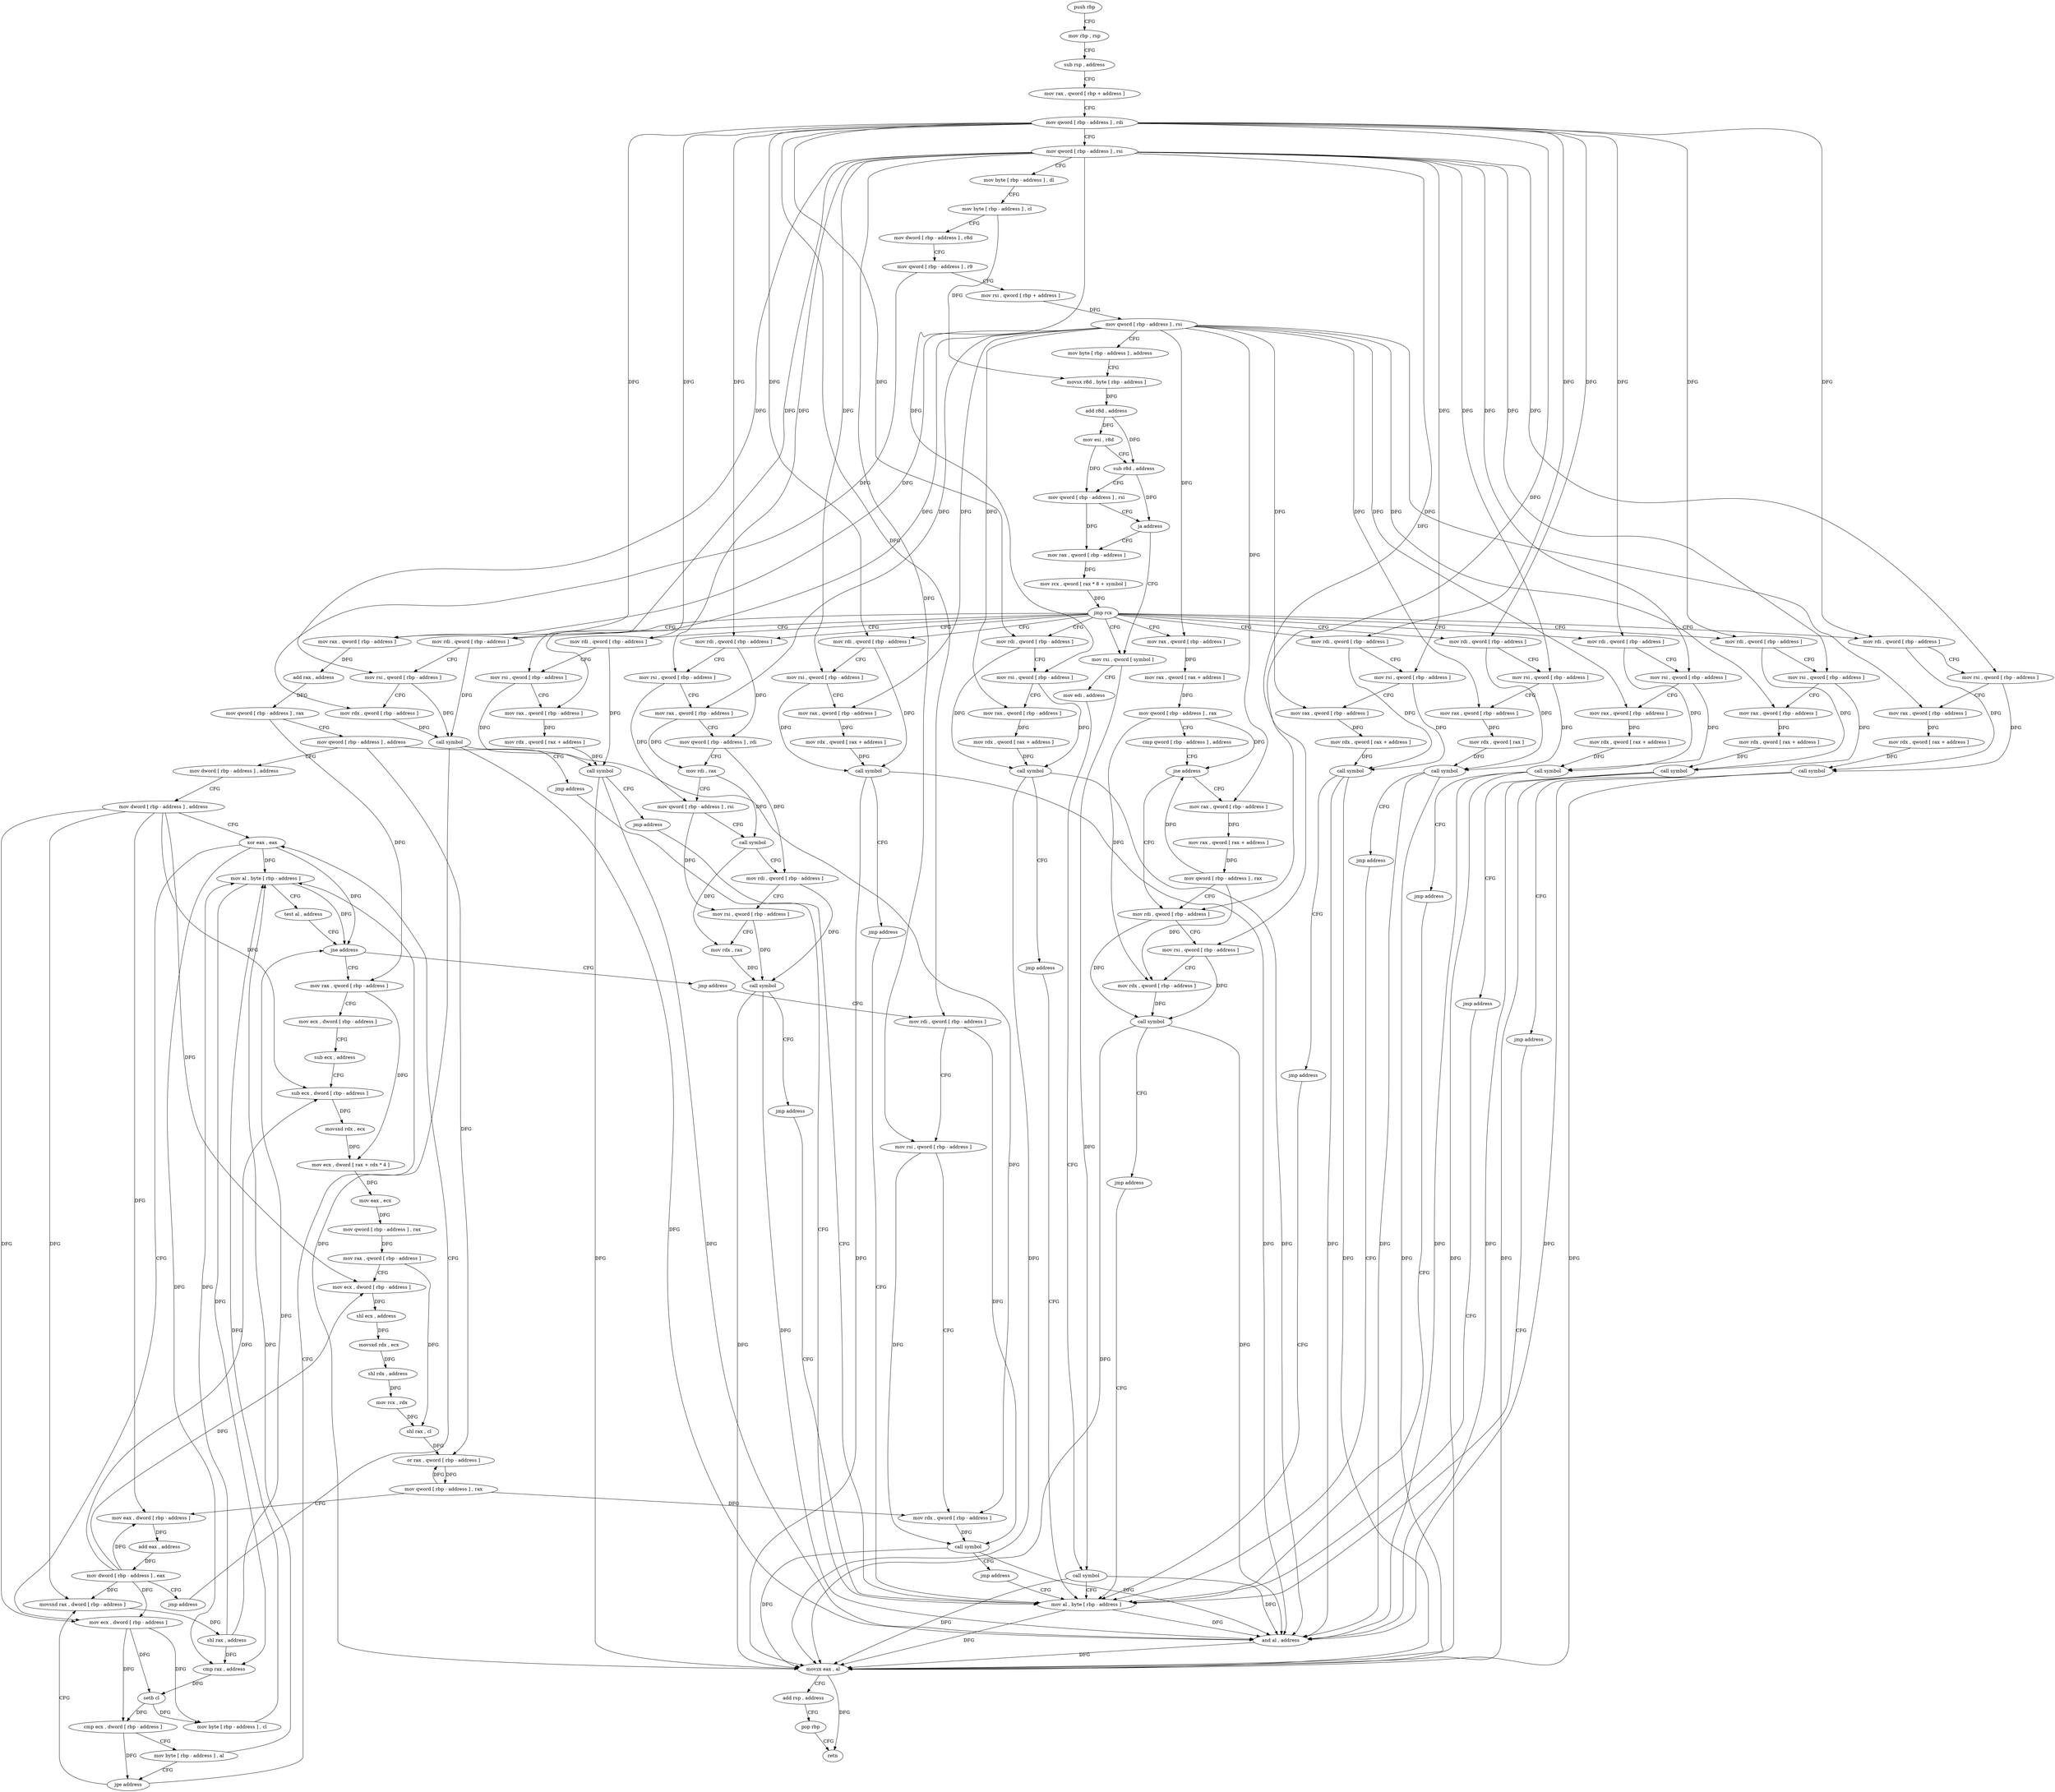 digraph "func" {
"4208656" [label = "push rbp" ]
"4208657" [label = "mov rbp , rsp" ]
"4208660" [label = "sub rsp , address" ]
"4208667" [label = "mov rax , qword [ rbp + address ]" ]
"4208671" [label = "mov qword [ rbp - address ] , rdi" ]
"4208675" [label = "mov qword [ rbp - address ] , rsi" ]
"4208679" [label = "mov byte [ rbp - address ] , dl" ]
"4208682" [label = "mov byte [ rbp - address ] , cl" ]
"4208685" [label = "mov dword [ rbp - address ] , r8d" ]
"4208689" [label = "mov qword [ rbp - address ] , r9" ]
"4208693" [label = "mov rsi , qword [ rbp + address ]" ]
"4208697" [label = "mov qword [ rbp - address ] , rsi" ]
"4208701" [label = "mov byte [ rbp - address ] , address" ]
"4208705" [label = "movsx r8d , byte [ rbp - address ]" ]
"4208710" [label = "add r8d , address" ]
"4208714" [label = "mov esi , r8d" ]
"4208717" [label = "sub r8d , address" ]
"4208721" [label = "mov qword [ rbp - address ] , rsi" ]
"4208725" [label = "ja address" ]
"4209259" [label = "mov rsi , qword [ symbol ]" ]
"4208731" [label = "mov rax , qword [ rbp - address ]" ]
"4209267" [label = "mov edi , address" ]
"4209272" [label = "call symbol" ]
"4209277" [label = "mov al , byte [ rbp - address ]" ]
"4208735" [label = "mov rcx , qword [ rax * 8 + symbol ]" ]
"4208743" [label = "jmp rcx" ]
"4208745" [label = "mov rdi , qword [ rbp - address ]" ]
"4208767" [label = "mov rax , qword [ rbp - address ]" ]
"4208946" [label = "mov rdi , qword [ rbp - address ]" ]
"4208972" [label = "mov rdi , qword [ rbp - address ]" ]
"4208997" [label = "mov rdi , qword [ rbp - address ]" ]
"4209046" [label = "mov rdi , qword [ rbp - address ]" ]
"4209072" [label = "mov rdi , qword [ rbp - address ]" ]
"4209098" [label = "mov rdi , qword [ rbp - address ]" ]
"4209124" [label = "mov rdi , qword [ rbp - address ]" ]
"4209150" [label = "mov rax , qword [ rbp - address ]" ]
"4209207" [label = "mov rdi , qword [ rbp - address ]" ]
"4209233" [label = "mov rdi , qword [ rbp - address ]" ]
"4208749" [label = "mov rsi , qword [ rbp - address ]" ]
"4208753" [label = "mov rdx , qword [ rbp - address ]" ]
"4208757" [label = "call symbol" ]
"4208762" [label = "jmp address" ]
"4208771" [label = "add rax , address" ]
"4208777" [label = "mov qword [ rbp - address ] , rax" ]
"4208781" [label = "mov qword [ rbp - address ] , address" ]
"4208789" [label = "mov dword [ rbp - address ] , address" ]
"4208796" [label = "mov dword [ rbp - address ] , address" ]
"4208803" [label = "xor eax , eax" ]
"4208950" [label = "mov rsi , qword [ rbp - address ]" ]
"4208954" [label = "mov rax , qword [ rbp - address ]" ]
"4208958" [label = "mov rdx , qword [ rax + address ]" ]
"4208962" [label = "call symbol" ]
"4208967" [label = "jmp address" ]
"4208976" [label = "mov rsi , qword [ rbp - address ]" ]
"4208980" [label = "mov rax , qword [ rbp - address ]" ]
"4208984" [label = "mov rdx , qword [ rax ]" ]
"4208987" [label = "call symbol" ]
"4208992" [label = "jmp address" ]
"4209001" [label = "mov rsi , qword [ rbp - address ]" ]
"4209005" [label = "mov rax , qword [ rbp - address ]" ]
"4209009" [label = "mov qword [ rbp - address ] , rdi" ]
"4209013" [label = "mov rdi , rax" ]
"4209016" [label = "mov qword [ rbp - address ] , rsi" ]
"4209020" [label = "call symbol" ]
"4209025" [label = "mov rdi , qword [ rbp - address ]" ]
"4209029" [label = "mov rsi , qword [ rbp - address ]" ]
"4209033" [label = "mov rdx , rax" ]
"4209036" [label = "call symbol" ]
"4209041" [label = "jmp address" ]
"4209050" [label = "mov rsi , qword [ rbp - address ]" ]
"4209054" [label = "mov rax , qword [ rbp - address ]" ]
"4209058" [label = "mov rdx , qword [ rax + address ]" ]
"4209062" [label = "call symbol" ]
"4209067" [label = "jmp address" ]
"4209076" [label = "mov rsi , qword [ rbp - address ]" ]
"4209080" [label = "mov rax , qword [ rbp - address ]" ]
"4209084" [label = "mov rdx , qword [ rax + address ]" ]
"4209088" [label = "call symbol" ]
"4209093" [label = "jmp address" ]
"4209102" [label = "mov rsi , qword [ rbp - address ]" ]
"4209106" [label = "mov rax , qword [ rbp - address ]" ]
"4209110" [label = "mov rdx , qword [ rax + address ]" ]
"4209114" [label = "call symbol" ]
"4209119" [label = "jmp address" ]
"4209128" [label = "mov rsi , qword [ rbp - address ]" ]
"4209132" [label = "mov rax , qword [ rbp - address ]" ]
"4209136" [label = "mov rdx , qword [ rax + address ]" ]
"4209140" [label = "call symbol" ]
"4209145" [label = "jmp address" ]
"4209154" [label = "mov rax , qword [ rax + address ]" ]
"4209158" [label = "mov qword [ rbp - address ] , rax" ]
"4209162" [label = "cmp qword [ rbp - address ] , address" ]
"4209167" [label = "jne address" ]
"4209185" [label = "mov rdi , qword [ rbp - address ]" ]
"4209173" [label = "mov rax , qword [ rbp - address ]" ]
"4209211" [label = "mov rsi , qword [ rbp - address ]" ]
"4209215" [label = "mov rax , qword [ rbp - address ]" ]
"4209219" [label = "mov rdx , qword [ rax + address ]" ]
"4209223" [label = "call symbol" ]
"4209228" [label = "jmp address" ]
"4209237" [label = "mov rsi , qword [ rbp - address ]" ]
"4209241" [label = "mov rax , qword [ rbp - address ]" ]
"4209245" [label = "mov rdx , qword [ rax + address ]" ]
"4209249" [label = "call symbol" ]
"4209254" [label = "jmp address" ]
"4209280" [label = "and al , address" ]
"4209282" [label = "movzx eax , al" ]
"4209285" [label = "add rsp , address" ]
"4209292" [label = "pop rbp" ]
"4209293" [label = "retn" ]
"4208838" [label = "mov al , byte [ rbp - address ]" ]
"4208841" [label = "test al , address" ]
"4208843" [label = "jne address" ]
"4208854" [label = "mov rax , qword [ rbp - address ]" ]
"4208849" [label = "jmp address" ]
"4208820" [label = "movsxd rax , dword [ rbp - address ]" ]
"4208824" [label = "shl rax , address" ]
"4208828" [label = "cmp rax , address" ]
"4208832" [label = "setb cl" ]
"4208835" [label = "mov byte [ rbp - address ] , cl" ]
"4209189" [label = "mov rsi , qword [ rbp - address ]" ]
"4209193" [label = "mov rdx , qword [ rbp - address ]" ]
"4209197" [label = "call symbol" ]
"4209202" [label = "jmp address" ]
"4209177" [label = "mov rax , qword [ rax + address ]" ]
"4209181" [label = "mov qword [ rbp - address ] , rax" ]
"4208858" [label = "mov ecx , dword [ rbp - address ]" ]
"4208861" [label = "sub ecx , address" ]
"4208864" [label = "sub ecx , dword [ rbp - address ]" ]
"4208867" [label = "movsxd rdx , ecx" ]
"4208870" [label = "mov ecx , dword [ rax + rdx * 4 ]" ]
"4208873" [label = "mov eax , ecx" ]
"4208875" [label = "mov qword [ rbp - address ] , rax" ]
"4208879" [label = "mov rax , qword [ rbp - address ]" ]
"4208883" [label = "mov ecx , dword [ rbp - address ]" ]
"4208886" [label = "shl ecx , address" ]
"4208889" [label = "movsxd rdx , ecx" ]
"4208892" [label = "shl rdx , address" ]
"4208896" [label = "mov rcx , rdx" ]
"4208899" [label = "shl rax , cl" ]
"4208902" [label = "or rax , qword [ rbp - address ]" ]
"4208906" [label = "mov qword [ rbp - address ] , rax" ]
"4208910" [label = "mov eax , dword [ rbp - address ]" ]
"4208913" [label = "add eax , address" ]
"4208916" [label = "mov dword [ rbp - address ] , eax" ]
"4208919" [label = "jmp address" ]
"4208924" [label = "mov rdi , qword [ rbp - address ]" ]
"4208805" [label = "mov ecx , dword [ rbp - address ]" ]
"4208808" [label = "cmp ecx , dword [ rbp - address ]" ]
"4208811" [label = "mov byte [ rbp - address ] , al" ]
"4208814" [label = "jge address" ]
"4208928" [label = "mov rsi , qword [ rbp - address ]" ]
"4208932" [label = "mov rdx , qword [ rbp - address ]" ]
"4208936" [label = "call symbol" ]
"4208941" [label = "jmp address" ]
"4208656" -> "4208657" [ label = "CFG" ]
"4208657" -> "4208660" [ label = "CFG" ]
"4208660" -> "4208667" [ label = "CFG" ]
"4208667" -> "4208671" [ label = "CFG" ]
"4208671" -> "4208675" [ label = "CFG" ]
"4208671" -> "4208745" [ label = "DFG" ]
"4208671" -> "4208946" [ label = "DFG" ]
"4208671" -> "4208972" [ label = "DFG" ]
"4208671" -> "4208997" [ label = "DFG" ]
"4208671" -> "4209046" [ label = "DFG" ]
"4208671" -> "4209072" [ label = "DFG" ]
"4208671" -> "4209098" [ label = "DFG" ]
"4208671" -> "4209124" [ label = "DFG" ]
"4208671" -> "4209207" [ label = "DFG" ]
"4208671" -> "4209233" [ label = "DFG" ]
"4208671" -> "4209185" [ label = "DFG" ]
"4208671" -> "4208924" [ label = "DFG" ]
"4208675" -> "4208679" [ label = "CFG" ]
"4208675" -> "4208749" [ label = "DFG" ]
"4208675" -> "4208950" [ label = "DFG" ]
"4208675" -> "4208976" [ label = "DFG" ]
"4208675" -> "4209001" [ label = "DFG" ]
"4208675" -> "4209050" [ label = "DFG" ]
"4208675" -> "4209076" [ label = "DFG" ]
"4208675" -> "4209102" [ label = "DFG" ]
"4208675" -> "4209128" [ label = "DFG" ]
"4208675" -> "4209211" [ label = "DFG" ]
"4208675" -> "4209237" [ label = "DFG" ]
"4208675" -> "4209189" [ label = "DFG" ]
"4208675" -> "4208928" [ label = "DFG" ]
"4208679" -> "4208682" [ label = "CFG" ]
"4208682" -> "4208685" [ label = "CFG" ]
"4208682" -> "4208705" [ label = "DFG" ]
"4208685" -> "4208689" [ label = "CFG" ]
"4208689" -> "4208693" [ label = "CFG" ]
"4208689" -> "4208753" [ label = "DFG" ]
"4208693" -> "4208697" [ label = "DFG" ]
"4208697" -> "4208701" [ label = "CFG" ]
"4208697" -> "4208767" [ label = "DFG" ]
"4208697" -> "4208954" [ label = "DFG" ]
"4208697" -> "4208980" [ label = "DFG" ]
"4208697" -> "4209005" [ label = "DFG" ]
"4208697" -> "4209054" [ label = "DFG" ]
"4208697" -> "4209080" [ label = "DFG" ]
"4208697" -> "4209106" [ label = "DFG" ]
"4208697" -> "4209132" [ label = "DFG" ]
"4208697" -> "4209150" [ label = "DFG" ]
"4208697" -> "4209215" [ label = "DFG" ]
"4208697" -> "4209241" [ label = "DFG" ]
"4208697" -> "4209173" [ label = "DFG" ]
"4208701" -> "4208705" [ label = "CFG" ]
"4208705" -> "4208710" [ label = "DFG" ]
"4208710" -> "4208714" [ label = "DFG" ]
"4208710" -> "4208717" [ label = "DFG" ]
"4208714" -> "4208717" [ label = "CFG" ]
"4208714" -> "4208721" [ label = "DFG" ]
"4208717" -> "4208721" [ label = "CFG" ]
"4208717" -> "4208725" [ label = "DFG" ]
"4208721" -> "4208725" [ label = "CFG" ]
"4208721" -> "4208731" [ label = "DFG" ]
"4208725" -> "4209259" [ label = "CFG" ]
"4208725" -> "4208731" [ label = "CFG" ]
"4209259" -> "4209267" [ label = "CFG" ]
"4209259" -> "4209272" [ label = "DFG" ]
"4208731" -> "4208735" [ label = "DFG" ]
"4209267" -> "4209272" [ label = "CFG" ]
"4209272" -> "4209277" [ label = "CFG" ]
"4209272" -> "4209280" [ label = "DFG" ]
"4209272" -> "4209282" [ label = "DFG" ]
"4209277" -> "4209280" [ label = "DFG" ]
"4209277" -> "4209282" [ label = "DFG" ]
"4208735" -> "4208743" [ label = "DFG" ]
"4208743" -> "4208745" [ label = "CFG" ]
"4208743" -> "4208767" [ label = "CFG" ]
"4208743" -> "4208946" [ label = "CFG" ]
"4208743" -> "4208972" [ label = "CFG" ]
"4208743" -> "4208997" [ label = "CFG" ]
"4208743" -> "4209046" [ label = "CFG" ]
"4208743" -> "4209072" [ label = "CFG" ]
"4208743" -> "4209098" [ label = "CFG" ]
"4208743" -> "4209124" [ label = "CFG" ]
"4208743" -> "4209150" [ label = "CFG" ]
"4208743" -> "4209207" [ label = "CFG" ]
"4208743" -> "4209233" [ label = "CFG" ]
"4208743" -> "4209259" [ label = "CFG" ]
"4208745" -> "4208749" [ label = "CFG" ]
"4208745" -> "4208757" [ label = "DFG" ]
"4208767" -> "4208771" [ label = "DFG" ]
"4208946" -> "4208950" [ label = "CFG" ]
"4208946" -> "4208962" [ label = "DFG" ]
"4208972" -> "4208976" [ label = "CFG" ]
"4208972" -> "4208987" [ label = "DFG" ]
"4208997" -> "4209001" [ label = "CFG" ]
"4208997" -> "4209009" [ label = "DFG" ]
"4209046" -> "4209050" [ label = "CFG" ]
"4209046" -> "4209062" [ label = "DFG" ]
"4209072" -> "4209076" [ label = "CFG" ]
"4209072" -> "4209088" [ label = "DFG" ]
"4209098" -> "4209102" [ label = "CFG" ]
"4209098" -> "4209114" [ label = "DFG" ]
"4209124" -> "4209128" [ label = "CFG" ]
"4209124" -> "4209140" [ label = "DFG" ]
"4209150" -> "4209154" [ label = "DFG" ]
"4209207" -> "4209211" [ label = "CFG" ]
"4209207" -> "4209223" [ label = "DFG" ]
"4209233" -> "4209237" [ label = "CFG" ]
"4209233" -> "4209249" [ label = "DFG" ]
"4208749" -> "4208753" [ label = "CFG" ]
"4208749" -> "4208757" [ label = "DFG" ]
"4208753" -> "4208757" [ label = "DFG" ]
"4208757" -> "4208762" [ label = "CFG" ]
"4208757" -> "4209280" [ label = "DFG" ]
"4208757" -> "4209282" [ label = "DFG" ]
"4208762" -> "4209277" [ label = "CFG" ]
"4208771" -> "4208777" [ label = "DFG" ]
"4208777" -> "4208781" [ label = "CFG" ]
"4208777" -> "4208854" [ label = "DFG" ]
"4208781" -> "4208789" [ label = "CFG" ]
"4208781" -> "4208902" [ label = "DFG" ]
"4208781" -> "4208932" [ label = "DFG" ]
"4208789" -> "4208796" [ label = "CFG" ]
"4208796" -> "4208803" [ label = "CFG" ]
"4208796" -> "4208805" [ label = "DFG" ]
"4208796" -> "4208820" [ label = "DFG" ]
"4208796" -> "4208864" [ label = "DFG" ]
"4208796" -> "4208883" [ label = "DFG" ]
"4208796" -> "4208910" [ label = "DFG" ]
"4208803" -> "4208805" [ label = "CFG" ]
"4208803" -> "4208838" [ label = "DFG" ]
"4208803" -> "4208843" [ label = "DFG" ]
"4208803" -> "4208828" [ label = "DFG" ]
"4208950" -> "4208954" [ label = "CFG" ]
"4208950" -> "4208962" [ label = "DFG" ]
"4208954" -> "4208958" [ label = "DFG" ]
"4208958" -> "4208962" [ label = "DFG" ]
"4208962" -> "4208967" [ label = "CFG" ]
"4208962" -> "4209280" [ label = "DFG" ]
"4208962" -> "4209282" [ label = "DFG" ]
"4208967" -> "4209277" [ label = "CFG" ]
"4208976" -> "4208980" [ label = "CFG" ]
"4208976" -> "4208987" [ label = "DFG" ]
"4208980" -> "4208984" [ label = "DFG" ]
"4208984" -> "4208987" [ label = "DFG" ]
"4208987" -> "4208992" [ label = "CFG" ]
"4208987" -> "4209280" [ label = "DFG" ]
"4208987" -> "4209282" [ label = "DFG" ]
"4208992" -> "4209277" [ label = "CFG" ]
"4209001" -> "4209005" [ label = "CFG" ]
"4209001" -> "4209016" [ label = "DFG" ]
"4209005" -> "4209009" [ label = "CFG" ]
"4209005" -> "4209013" [ label = "DFG" ]
"4209009" -> "4209013" [ label = "CFG" ]
"4209009" -> "4209025" [ label = "DFG" ]
"4209013" -> "4209016" [ label = "CFG" ]
"4209013" -> "4209020" [ label = "DFG" ]
"4209016" -> "4209020" [ label = "CFG" ]
"4209016" -> "4209029" [ label = "DFG" ]
"4209020" -> "4209025" [ label = "CFG" ]
"4209020" -> "4209033" [ label = "DFG" ]
"4209025" -> "4209029" [ label = "CFG" ]
"4209025" -> "4209036" [ label = "DFG" ]
"4209029" -> "4209033" [ label = "CFG" ]
"4209029" -> "4209036" [ label = "DFG" ]
"4209033" -> "4209036" [ label = "DFG" ]
"4209036" -> "4209041" [ label = "CFG" ]
"4209036" -> "4209280" [ label = "DFG" ]
"4209036" -> "4209282" [ label = "DFG" ]
"4209041" -> "4209277" [ label = "CFG" ]
"4209050" -> "4209054" [ label = "CFG" ]
"4209050" -> "4209062" [ label = "DFG" ]
"4209054" -> "4209058" [ label = "DFG" ]
"4209058" -> "4209062" [ label = "DFG" ]
"4209062" -> "4209067" [ label = "CFG" ]
"4209062" -> "4209280" [ label = "DFG" ]
"4209062" -> "4209282" [ label = "DFG" ]
"4209067" -> "4209277" [ label = "CFG" ]
"4209076" -> "4209080" [ label = "CFG" ]
"4209076" -> "4209088" [ label = "DFG" ]
"4209080" -> "4209084" [ label = "DFG" ]
"4209084" -> "4209088" [ label = "DFG" ]
"4209088" -> "4209093" [ label = "CFG" ]
"4209088" -> "4209280" [ label = "DFG" ]
"4209088" -> "4209282" [ label = "DFG" ]
"4209093" -> "4209277" [ label = "CFG" ]
"4209102" -> "4209106" [ label = "CFG" ]
"4209102" -> "4209114" [ label = "DFG" ]
"4209106" -> "4209110" [ label = "DFG" ]
"4209110" -> "4209114" [ label = "DFG" ]
"4209114" -> "4209119" [ label = "CFG" ]
"4209114" -> "4209280" [ label = "DFG" ]
"4209114" -> "4209282" [ label = "DFG" ]
"4209119" -> "4209277" [ label = "CFG" ]
"4209128" -> "4209132" [ label = "CFG" ]
"4209128" -> "4209140" [ label = "DFG" ]
"4209132" -> "4209136" [ label = "DFG" ]
"4209136" -> "4209140" [ label = "DFG" ]
"4209140" -> "4209145" [ label = "CFG" ]
"4209140" -> "4209280" [ label = "DFG" ]
"4209140" -> "4209282" [ label = "DFG" ]
"4209145" -> "4209277" [ label = "CFG" ]
"4209154" -> "4209158" [ label = "DFG" ]
"4209158" -> "4209162" [ label = "CFG" ]
"4209158" -> "4209167" [ label = "DFG" ]
"4209158" -> "4209193" [ label = "DFG" ]
"4209162" -> "4209167" [ label = "CFG" ]
"4209167" -> "4209185" [ label = "CFG" ]
"4209167" -> "4209173" [ label = "CFG" ]
"4209185" -> "4209189" [ label = "CFG" ]
"4209185" -> "4209197" [ label = "DFG" ]
"4209173" -> "4209177" [ label = "DFG" ]
"4209211" -> "4209215" [ label = "CFG" ]
"4209211" -> "4209223" [ label = "DFG" ]
"4209215" -> "4209219" [ label = "DFG" ]
"4209219" -> "4209223" [ label = "DFG" ]
"4209223" -> "4209228" [ label = "CFG" ]
"4209223" -> "4209280" [ label = "DFG" ]
"4209223" -> "4209282" [ label = "DFG" ]
"4209228" -> "4209277" [ label = "CFG" ]
"4209237" -> "4209241" [ label = "CFG" ]
"4209237" -> "4209249" [ label = "DFG" ]
"4209241" -> "4209245" [ label = "DFG" ]
"4209245" -> "4209249" [ label = "DFG" ]
"4209249" -> "4209254" [ label = "CFG" ]
"4209249" -> "4209280" [ label = "DFG" ]
"4209249" -> "4209282" [ label = "DFG" ]
"4209254" -> "4209277" [ label = "CFG" ]
"4209280" -> "4209282" [ label = "DFG" ]
"4209282" -> "4209285" [ label = "CFG" ]
"4209282" -> "4209293" [ label = "DFG" ]
"4209285" -> "4209292" [ label = "CFG" ]
"4209292" -> "4209293" [ label = "CFG" ]
"4208838" -> "4208841" [ label = "CFG" ]
"4208838" -> "4208843" [ label = "DFG" ]
"4208838" -> "4208828" [ label = "DFG" ]
"4208841" -> "4208843" [ label = "CFG" ]
"4208843" -> "4208854" [ label = "CFG" ]
"4208843" -> "4208849" [ label = "CFG" ]
"4208854" -> "4208858" [ label = "CFG" ]
"4208854" -> "4208870" [ label = "DFG" ]
"4208849" -> "4208924" [ label = "CFG" ]
"4208820" -> "4208824" [ label = "DFG" ]
"4208824" -> "4208828" [ label = "DFG" ]
"4208824" -> "4208843" [ label = "DFG" ]
"4208824" -> "4208838" [ label = "DFG" ]
"4208828" -> "4208832" [ label = "DFG" ]
"4208832" -> "4208835" [ label = "DFG" ]
"4208832" -> "4208808" [ label = "DFG" ]
"4208835" -> "4208838" [ label = "DFG" ]
"4209189" -> "4209193" [ label = "CFG" ]
"4209189" -> "4209197" [ label = "DFG" ]
"4209193" -> "4209197" [ label = "DFG" ]
"4209197" -> "4209202" [ label = "CFG" ]
"4209197" -> "4209280" [ label = "DFG" ]
"4209197" -> "4209282" [ label = "DFG" ]
"4209202" -> "4209277" [ label = "CFG" ]
"4209177" -> "4209181" [ label = "DFG" ]
"4209181" -> "4209185" [ label = "CFG" ]
"4209181" -> "4209167" [ label = "DFG" ]
"4209181" -> "4209193" [ label = "DFG" ]
"4208858" -> "4208861" [ label = "CFG" ]
"4208861" -> "4208864" [ label = "CFG" ]
"4208864" -> "4208867" [ label = "DFG" ]
"4208867" -> "4208870" [ label = "DFG" ]
"4208870" -> "4208873" [ label = "DFG" ]
"4208873" -> "4208875" [ label = "DFG" ]
"4208875" -> "4208879" [ label = "DFG" ]
"4208879" -> "4208883" [ label = "CFG" ]
"4208879" -> "4208899" [ label = "DFG" ]
"4208883" -> "4208886" [ label = "DFG" ]
"4208886" -> "4208889" [ label = "DFG" ]
"4208889" -> "4208892" [ label = "DFG" ]
"4208892" -> "4208896" [ label = "DFG" ]
"4208896" -> "4208899" [ label = "DFG" ]
"4208899" -> "4208902" [ label = "DFG" ]
"4208902" -> "4208906" [ label = "DFG" ]
"4208906" -> "4208910" [ label = "CFG" ]
"4208906" -> "4208902" [ label = "DFG" ]
"4208906" -> "4208932" [ label = "DFG" ]
"4208910" -> "4208913" [ label = "DFG" ]
"4208913" -> "4208916" [ label = "DFG" ]
"4208916" -> "4208919" [ label = "CFG" ]
"4208916" -> "4208805" [ label = "DFG" ]
"4208916" -> "4208820" [ label = "DFG" ]
"4208916" -> "4208864" [ label = "DFG" ]
"4208916" -> "4208883" [ label = "DFG" ]
"4208916" -> "4208910" [ label = "DFG" ]
"4208919" -> "4208803" [ label = "CFG" ]
"4208924" -> "4208928" [ label = "CFG" ]
"4208924" -> "4208936" [ label = "DFG" ]
"4208805" -> "4208808" [ label = "DFG" ]
"4208805" -> "4208832" [ label = "DFG" ]
"4208805" -> "4208835" [ label = "DFG" ]
"4208808" -> "4208811" [ label = "CFG" ]
"4208808" -> "4208814" [ label = "DFG" ]
"4208811" -> "4208814" [ label = "CFG" ]
"4208811" -> "4208838" [ label = "DFG" ]
"4208814" -> "4208838" [ label = "CFG" ]
"4208814" -> "4208820" [ label = "CFG" ]
"4208928" -> "4208932" [ label = "CFG" ]
"4208928" -> "4208936" [ label = "DFG" ]
"4208932" -> "4208936" [ label = "DFG" ]
"4208936" -> "4208941" [ label = "CFG" ]
"4208936" -> "4209280" [ label = "DFG" ]
"4208936" -> "4209282" [ label = "DFG" ]
"4208941" -> "4209277" [ label = "CFG" ]
}
